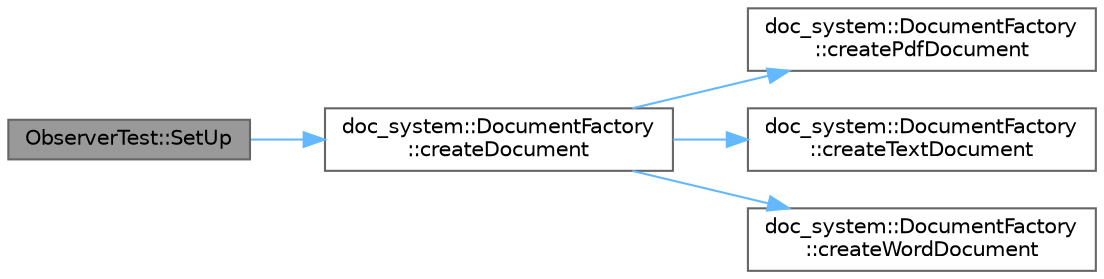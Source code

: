 digraph "ObserverTest::SetUp"
{
 // INTERACTIVE_SVG=YES
 // LATEX_PDF_SIZE
  bgcolor="transparent";
  edge [fontname=Helvetica,fontsize=10,labelfontname=Helvetica,labelfontsize=10];
  node [fontname=Helvetica,fontsize=10,shape=box,height=0.2,width=0.4];
  rankdir="LR";
  Node1 [id="Node000001",label="ObserverTest::SetUp",height=0.2,width=0.4,color="gray40", fillcolor="grey60", style="filled", fontcolor="black",tooltip=" "];
  Node1 -> Node2 [id="edge1_Node000001_Node000002",color="steelblue1",style="solid",tooltip=" "];
  Node2 [id="Node000002",label="doc_system::DocumentFactory\l::createDocument",height=0.2,width=0.4,color="grey40", fillcolor="white", style="filled",URL="$classdoc__system_1_1_document_factory.html#a60c85c3aed2b413f6220de1c25a9f195",tooltip=" "];
  Node2 -> Node3 [id="edge2_Node000002_Node000003",color="steelblue1",style="solid",tooltip=" "];
  Node3 [id="Node000003",label="doc_system::DocumentFactory\l::createPdfDocument",height=0.2,width=0.4,color="grey40", fillcolor="white", style="filled",URL="$classdoc__system_1_1_document_factory.html#a68b6952085bdd38f33b2ab9151b5c5d0",tooltip=" "];
  Node2 -> Node4 [id="edge3_Node000002_Node000004",color="steelblue1",style="solid",tooltip=" "];
  Node4 [id="Node000004",label="doc_system::DocumentFactory\l::createTextDocument",height=0.2,width=0.4,color="grey40", fillcolor="white", style="filled",URL="$classdoc__system_1_1_document_factory.html#a6b60ff3af1c7608e3c7af7a81d0f4407",tooltip=" "];
  Node2 -> Node5 [id="edge4_Node000002_Node000005",color="steelblue1",style="solid",tooltip=" "];
  Node5 [id="Node000005",label="doc_system::DocumentFactory\l::createWordDocument",height=0.2,width=0.4,color="grey40", fillcolor="white", style="filled",URL="$classdoc__system_1_1_document_factory.html#a2fe8ad709e1cd4e485733f698c8af8cc",tooltip=" "];
}

